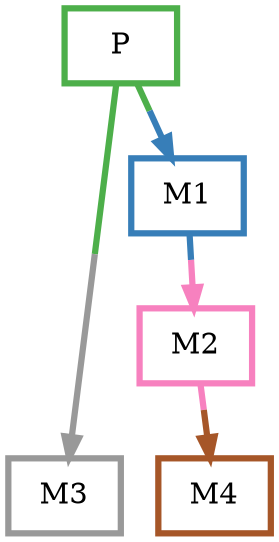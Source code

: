digraph barS {
	{
		rank=same
	0 [shape=box,penwidth=3,colorscheme=set19,color=3,label="P"]
	}
	{
		rank=same
		4 [shape=box,penwidth=3,colorscheme=set19,color=7,label="M4"]
		3 [shape=box,penwidth=3,colorscheme=set19,color=9,label="M3"]
	}
	2 [shape=box,penwidth=3,colorscheme=set19,color=8,label="M2"]
	1 [shape=box,penwidth=3,colorscheme=set19,color=2,label="M1"]
	2 -> 4 [penwidth=3,colorscheme=set19,color="8;0.5:7"]
	1 -> 2 [penwidth=3,colorscheme=set19,color="2;0.5:8"]
	0 -> 3 [penwidth=3,colorscheme=set19,color="3;0.5:9"]
	0 -> 1 [penwidth=3,colorscheme=set19,color="3;0.5:2"]
}
